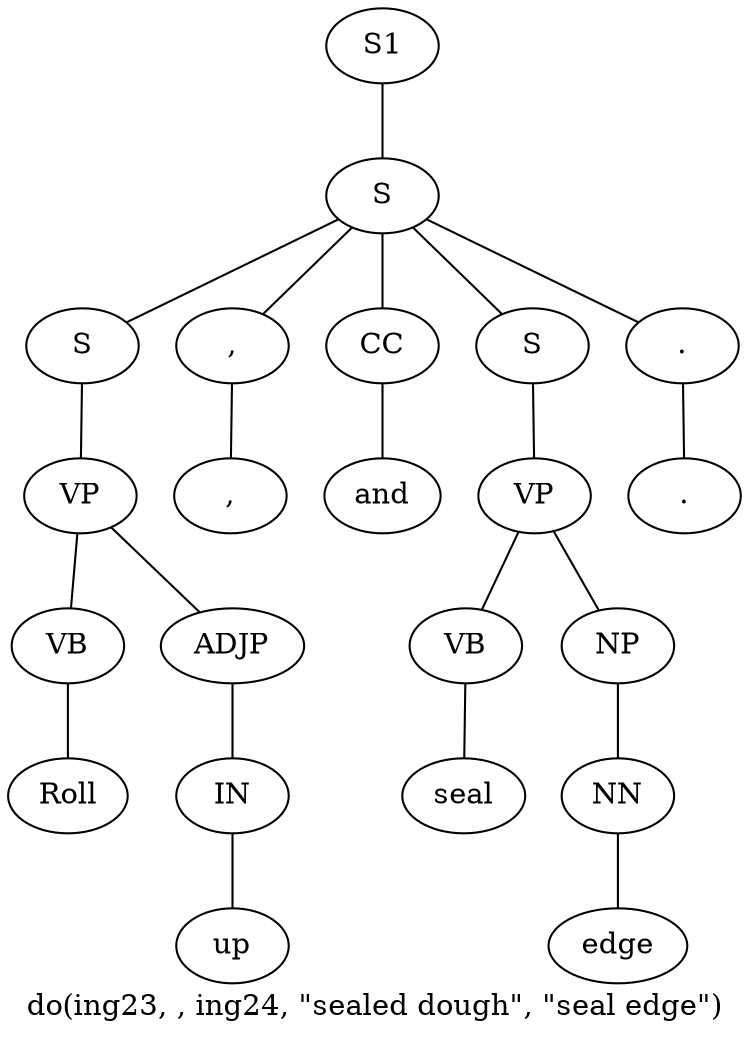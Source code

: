 graph SyntaxGraph {
	label = "do(ing23, , ing24, \"sealed dough\", \"seal edge\")";
	Node0 [label="S1"];
	Node1 [label="S"];
	Node2 [label="S"];
	Node3 [label="VP"];
	Node4 [label="VB"];
	Node5 [label="Roll"];
	Node6 [label="ADJP"];
	Node7 [label="IN"];
	Node8 [label="up"];
	Node9 [label=","];
	Node10 [label=","];
	Node11 [label="CC"];
	Node12 [label="and"];
	Node13 [label="S"];
	Node14 [label="VP"];
	Node15 [label="VB"];
	Node16 [label="seal"];
	Node17 [label="NP"];
	Node18 [label="NN"];
	Node19 [label="edge"];
	Node20 [label="."];
	Node21 [label="."];

	Node0 -- Node1;
	Node1 -- Node2;
	Node1 -- Node9;
	Node1 -- Node11;
	Node1 -- Node13;
	Node1 -- Node20;
	Node2 -- Node3;
	Node3 -- Node4;
	Node3 -- Node6;
	Node4 -- Node5;
	Node6 -- Node7;
	Node7 -- Node8;
	Node9 -- Node10;
	Node11 -- Node12;
	Node13 -- Node14;
	Node14 -- Node15;
	Node14 -- Node17;
	Node15 -- Node16;
	Node17 -- Node18;
	Node18 -- Node19;
	Node20 -- Node21;
}